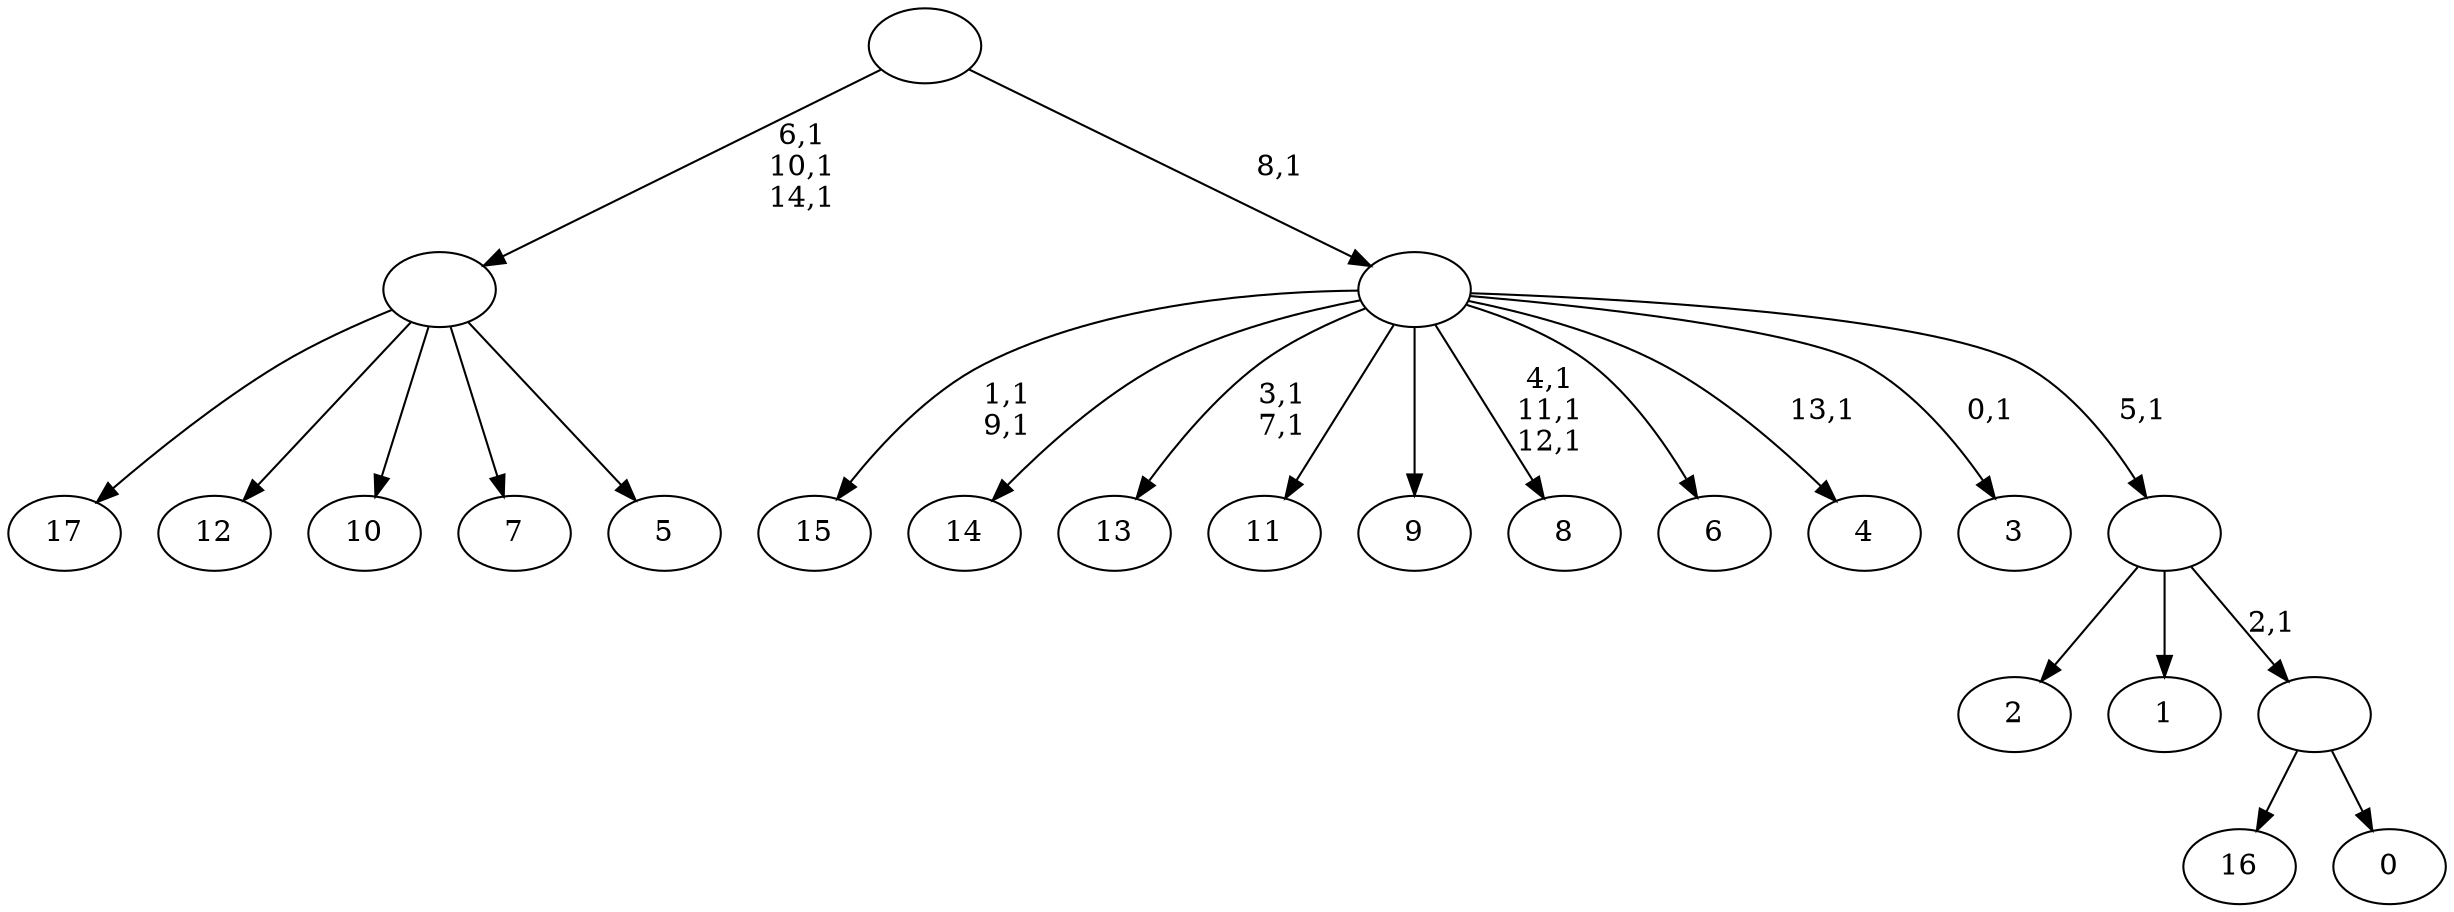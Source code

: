 digraph T {
	33 [label="17"]
	32 [label="16"]
	31 [label="15"]
	28 [label="14"]
	27 [label="13"]
	24 [label="12"]
	23 [label="11"]
	22 [label="10"]
	21 [label="9"]
	20 [label="8"]
	16 [label="7"]
	15 [label="6"]
	14 [label="5"]
	13 [label=""]
	10 [label="4"]
	8 [label="3"]
	6 [label="2"]
	5 [label="1"]
	4 [label="0"]
	3 [label=""]
	2 [label=""]
	1 [label=""]
	0 [label=""]
	13 -> 33 [label=""]
	13 -> 24 [label=""]
	13 -> 22 [label=""]
	13 -> 16 [label=""]
	13 -> 14 [label=""]
	3 -> 32 [label=""]
	3 -> 4 [label=""]
	2 -> 6 [label=""]
	2 -> 5 [label=""]
	2 -> 3 [label="2,1"]
	1 -> 8 [label="0,1"]
	1 -> 10 [label="13,1"]
	1 -> 20 [label="4,1\n11,1\n12,1"]
	1 -> 27 [label="3,1\n7,1"]
	1 -> 31 [label="1,1\n9,1"]
	1 -> 28 [label=""]
	1 -> 23 [label=""]
	1 -> 21 [label=""]
	1 -> 15 [label=""]
	1 -> 2 [label="5,1"]
	0 -> 13 [label="6,1\n10,1\n14,1"]
	0 -> 1 [label="8,1"]
}
